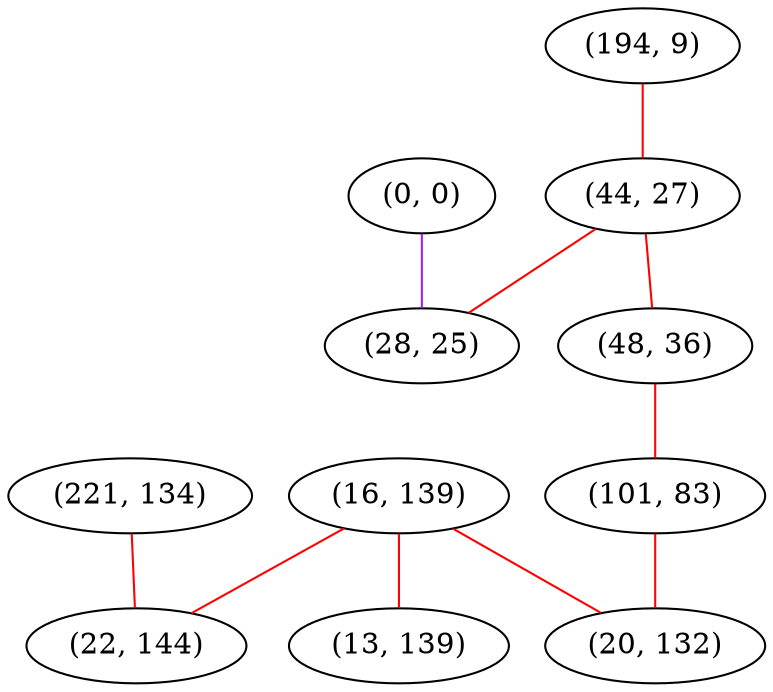 graph "" {
"(221, 134)";
"(16, 139)";
"(0, 0)";
"(194, 9)";
"(44, 27)";
"(48, 36)";
"(22, 144)";
"(101, 83)";
"(20, 132)";
"(28, 25)";
"(13, 139)";
"(221, 134)" -- "(22, 144)"  [color=red, key=0, weight=1];
"(16, 139)" -- "(20, 132)"  [color=red, key=0, weight=1];
"(16, 139)" -- "(22, 144)"  [color=red, key=0, weight=1];
"(16, 139)" -- "(13, 139)"  [color=red, key=0, weight=1];
"(0, 0)" -- "(28, 25)"  [color=purple, key=0, weight=4];
"(194, 9)" -- "(44, 27)"  [color=red, key=0, weight=1];
"(44, 27)" -- "(28, 25)"  [color=red, key=0, weight=1];
"(44, 27)" -- "(48, 36)"  [color=red, key=0, weight=1];
"(48, 36)" -- "(101, 83)"  [color=red, key=0, weight=1];
"(101, 83)" -- "(20, 132)"  [color=red, key=0, weight=1];
}
